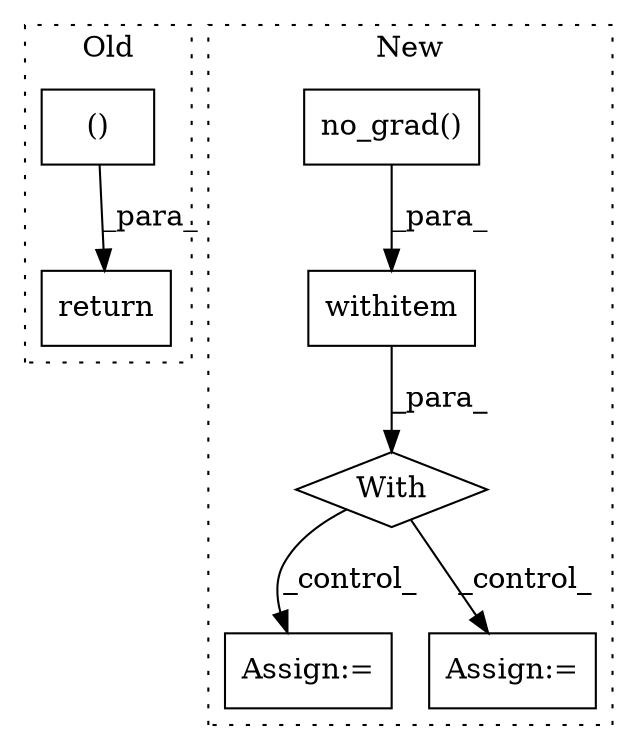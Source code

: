 digraph G {
subgraph cluster0 {
1 [label="()" a="54" s="4362" l="9" shape="box"];
7 [label="return" a="93" s="5125" l="7" shape="box"];
label = "Old";
style="dotted";
}
subgraph cluster1 {
2 [label="With" a="39" s="3193,3203" l="5,24" shape="diamond"];
3 [label="withitem" a="49" s="3198" l="5" shape="box"];
4 [label="Assign:=" a="68" s="3345" l="3" shape="box"];
5 [label="no_grad()" a="75" s="3198" l="15" shape="box"];
6 [label="Assign:=" a="68" s="3378" l="3" shape="box"];
label = "New";
style="dotted";
}
1 -> 7 [label="_para_"];
2 -> 6 [label="_control_"];
2 -> 4 [label="_control_"];
3 -> 2 [label="_para_"];
5 -> 3 [label="_para_"];
}